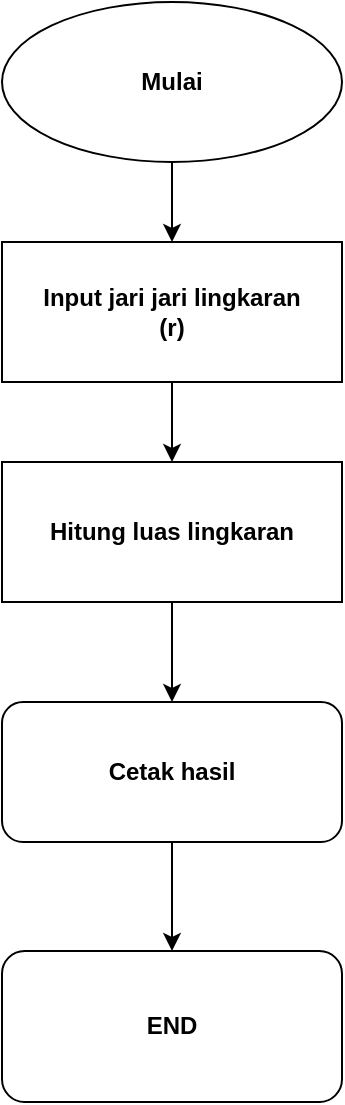 <mxfile version="24.7.12">
  <diagram name="Halaman-1" id="xfNQeO34_VH_Yw5gtCja">
    <mxGraphModel grid="1" page="1" gridSize="10" guides="1" tooltips="1" connect="1" arrows="1" fold="1" pageScale="1" pageWidth="827" pageHeight="1169" math="0" shadow="0">
      <root>
        <mxCell id="0" />
        <mxCell id="1" parent="0" />
        <mxCell id="JOV-8SMzLK7jcWNUuQcO-1" value="&lt;b&gt;Mulai&lt;/b&gt;" style="ellipse;whiteSpace=wrap;html=1;" vertex="1" parent="1">
          <mxGeometry x="310" y="50" width="170" height="80" as="geometry" />
        </mxCell>
        <mxCell id="JOV-8SMzLK7jcWNUuQcO-2" value="" style="endArrow=classic;html=1;rounded=0;exitX=0.5;exitY=1;exitDx=0;exitDy=0;entryX=0.5;entryY=0;entryDx=0;entryDy=0;" edge="1" parent="1" source="JOV-8SMzLK7jcWNUuQcO-1" target="JOV-8SMzLK7jcWNUuQcO-3">
          <mxGeometry width="50" height="50" relative="1" as="geometry">
            <mxPoint x="380" y="280" as="sourcePoint" />
            <mxPoint x="395" y="180" as="targetPoint" />
          </mxGeometry>
        </mxCell>
        <mxCell id="JOV-8SMzLK7jcWNUuQcO-3" value="&lt;b&gt;Input jari jari lingkaran&lt;/b&gt;&lt;div&gt;&lt;b&gt;(r)&lt;/b&gt;&lt;/div&gt;" style="rounded=0;whiteSpace=wrap;html=1;" vertex="1" parent="1">
          <mxGeometry x="310" y="170" width="170" height="70" as="geometry" />
        </mxCell>
        <mxCell id="JOV-8SMzLK7jcWNUuQcO-6" value="" style="endArrow=classic;html=1;rounded=0;exitX=0.5;exitY=1;exitDx=0;exitDy=0;" edge="1" parent="1" source="JOV-8SMzLK7jcWNUuQcO-3" target="JOV-8SMzLK7jcWNUuQcO-7">
          <mxGeometry width="50" height="50" relative="1" as="geometry">
            <mxPoint x="380" y="280" as="sourcePoint" />
            <mxPoint x="395" y="290" as="targetPoint" />
          </mxGeometry>
        </mxCell>
        <mxCell id="JOV-8SMzLK7jcWNUuQcO-7" value="&lt;b&gt;Hitung luas lingkaran&lt;/b&gt;" style="rounded=0;whiteSpace=wrap;html=1;" vertex="1" parent="1">
          <mxGeometry x="310" y="280" width="170" height="70" as="geometry" />
        </mxCell>
        <mxCell id="JOV-8SMzLK7jcWNUuQcO-11" value="" style="endArrow=classic;html=1;rounded=0;exitX=0.5;exitY=1;exitDx=0;exitDy=0;" edge="1" parent="1" source="JOV-8SMzLK7jcWNUuQcO-7">
          <mxGeometry width="50" height="50" relative="1" as="geometry">
            <mxPoint x="380" y="280" as="sourcePoint" />
            <mxPoint x="395" y="400" as="targetPoint" />
          </mxGeometry>
        </mxCell>
        <mxCell id="JOV-8SMzLK7jcWNUuQcO-12" value="&lt;b&gt;Cetak hasil&lt;/b&gt;" style="rounded=1;whiteSpace=wrap;html=1;" vertex="1" parent="1">
          <mxGeometry x="310" y="400" width="170" height="70" as="geometry" />
        </mxCell>
        <mxCell id="JOV-8SMzLK7jcWNUuQcO-13" value="" style="endArrow=classic;html=1;rounded=0;exitX=0.5;exitY=1;exitDx=0;exitDy=0;" edge="1" parent="1" source="JOV-8SMzLK7jcWNUuQcO-12" target="JOV-8SMzLK7jcWNUuQcO-14">
          <mxGeometry width="50" height="50" relative="1" as="geometry">
            <mxPoint x="360" y="470" as="sourcePoint" />
            <mxPoint x="395" y="530" as="targetPoint" />
          </mxGeometry>
        </mxCell>
        <mxCell id="JOV-8SMzLK7jcWNUuQcO-14" value="&lt;b&gt;END&lt;/b&gt;" style="rounded=1;whiteSpace=wrap;html=1;" vertex="1" parent="1">
          <mxGeometry x="310" y="524.5" width="170" height="75.5" as="geometry" />
        </mxCell>
      </root>
    </mxGraphModel>
  </diagram>
</mxfile>

